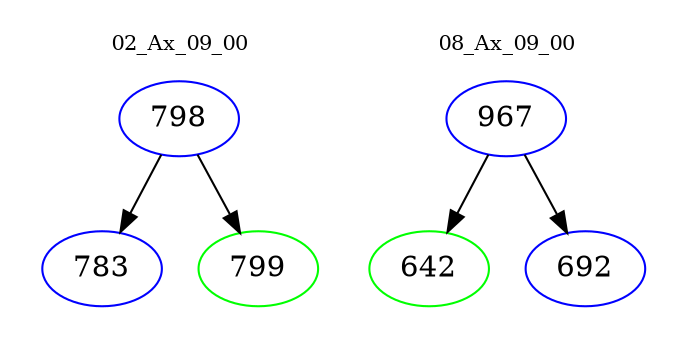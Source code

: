 digraph{
subgraph cluster_0 {
color = white
label = "02_Ax_09_00";
fontsize=10;
T0_798 [label="798", color="blue"]
T0_798 -> T0_783 [color="black"]
T0_783 [label="783", color="blue"]
T0_798 -> T0_799 [color="black"]
T0_799 [label="799", color="green"]
}
subgraph cluster_1 {
color = white
label = "08_Ax_09_00";
fontsize=10;
T1_967 [label="967", color="blue"]
T1_967 -> T1_642 [color="black"]
T1_642 [label="642", color="green"]
T1_967 -> T1_692 [color="black"]
T1_692 [label="692", color="blue"]
}
}
